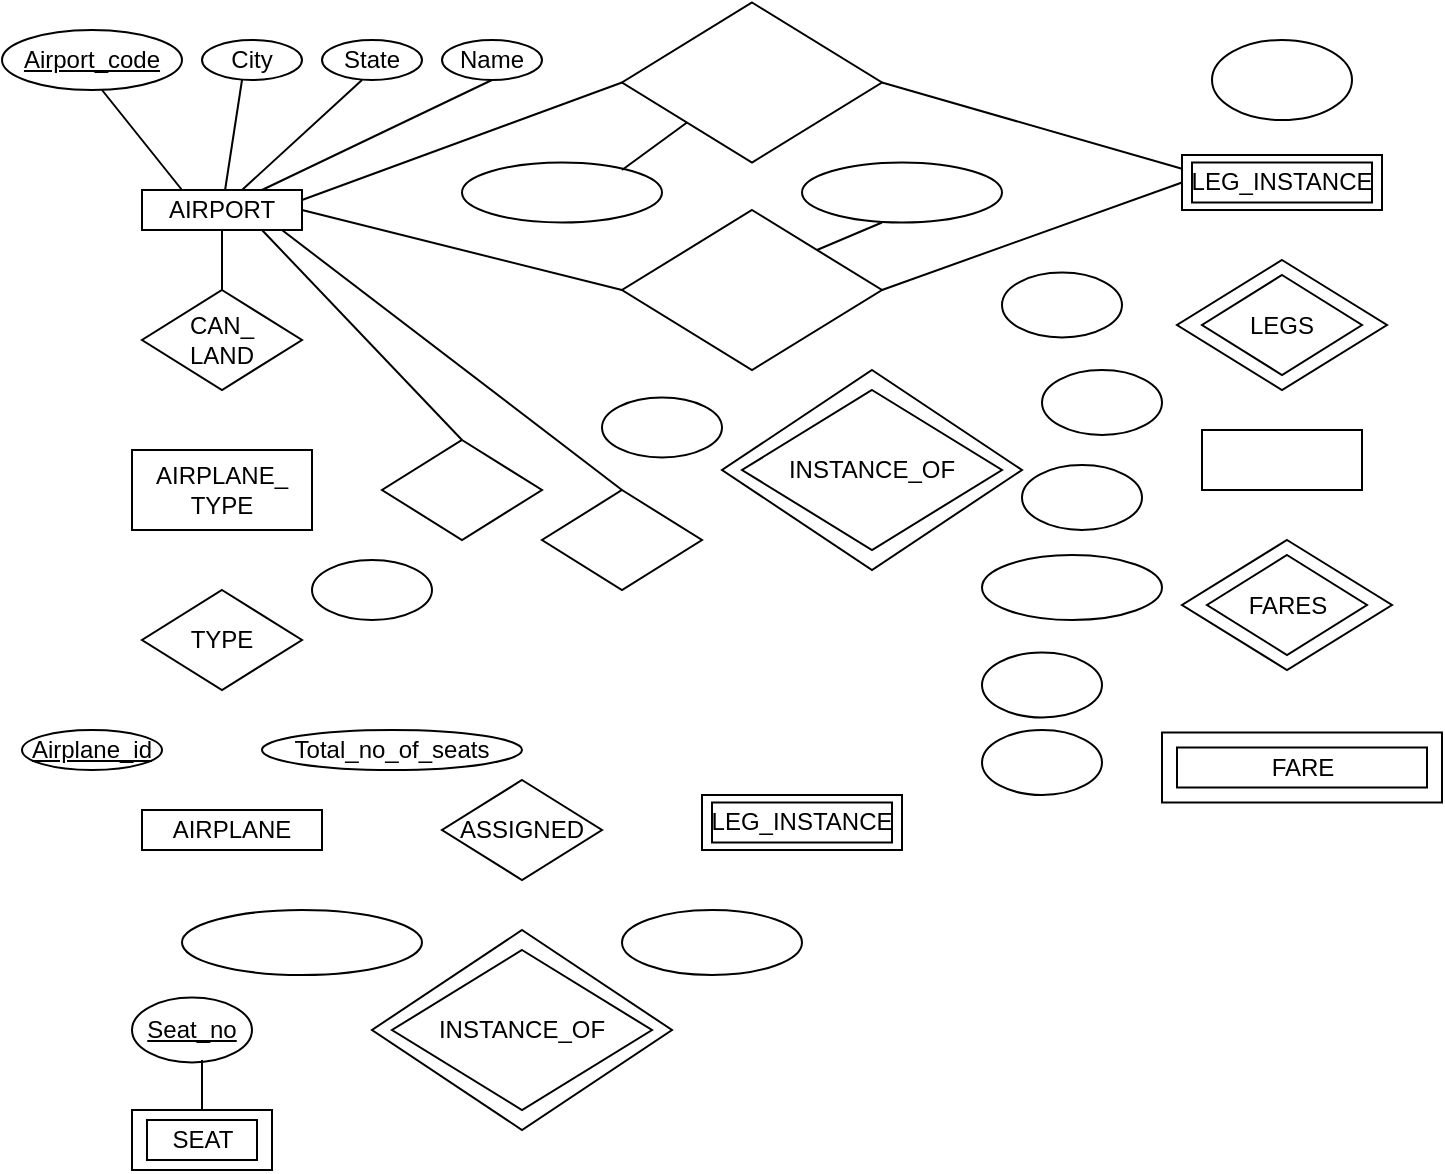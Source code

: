 <mxfile version="13.7.1" type="github">
  <diagram id="7w60Y6D1dDrkf24Q0bfc" name="Page-1">
    <mxGraphModel dx="1560" dy="632" grid="1" gridSize="10" guides="1" tooltips="1" connect="1" arrows="1" fold="1" page="1" pageScale="1" pageWidth="827" pageHeight="1169" math="0" shadow="0">
      <root>
        <mxCell id="0" />
        <mxCell id="1" parent="0" />
        <mxCell id="KQcOtN7dzlKegNRBwBD5-45" value="" style="rhombus;whiteSpace=wrap;html=1;strokeColor=#000000;" vertex="1" parent="1">
          <mxGeometry x="200" y="200" width="150" height="100" as="geometry" />
        </mxCell>
        <mxCell id="KQcOtN7dzlKegNRBwBD5-3" value="&lt;u&gt;Airport_code&lt;/u&gt;" style="ellipse;whiteSpace=wrap;html=1;strokeColor=#000000;" vertex="1" parent="1">
          <mxGeometry x="-160" y="30" width="90" height="30" as="geometry" />
        </mxCell>
        <mxCell id="KQcOtN7dzlKegNRBwBD5-7" value="City" style="ellipse;whiteSpace=wrap;html=1;strokeColor=#000000;" vertex="1" parent="1">
          <mxGeometry x="-60" y="35" width="50" height="20" as="geometry" />
        </mxCell>
        <mxCell id="KQcOtN7dzlKegNRBwBD5-8" value="Name" style="ellipse;whiteSpace=wrap;html=1;strokeColor=#000000;" vertex="1" parent="1">
          <mxGeometry x="60" y="35" width="50" height="20" as="geometry" />
        </mxCell>
        <mxCell id="KQcOtN7dzlKegNRBwBD5-9" value="State" style="ellipse;whiteSpace=wrap;html=1;strokeColor=#000000;" vertex="1" parent="1">
          <mxGeometry y="35" width="50" height="20" as="geometry" />
        </mxCell>
        <mxCell id="KQcOtN7dzlKegNRBwBD5-11" value="AIRPORT" style="rounded=0;whiteSpace=wrap;html=1;strokeColor=#000000;" vertex="1" parent="1">
          <mxGeometry x="-90" y="110" width="80" height="20" as="geometry" />
        </mxCell>
        <mxCell id="KQcOtN7dzlKegNRBwBD5-13" value="" style="endArrow=none;html=1;" edge="1" parent="1">
          <mxGeometry width="50" height="50" relative="1" as="geometry">
            <mxPoint x="-70" y="110" as="sourcePoint" />
            <mxPoint x="-110" y="60" as="targetPoint" />
          </mxGeometry>
        </mxCell>
        <mxCell id="KQcOtN7dzlKegNRBwBD5-15" value="" style="endArrow=none;html=1;" edge="1" parent="1">
          <mxGeometry width="50" height="50" relative="1" as="geometry">
            <mxPoint x="-40" y="110" as="sourcePoint" />
            <mxPoint x="20" y="55.0" as="targetPoint" />
          </mxGeometry>
        </mxCell>
        <mxCell id="KQcOtN7dzlKegNRBwBD5-16" value="" style="endArrow=none;html=1;" edge="1" parent="1" source="KQcOtN7dzlKegNRBwBD5-11">
          <mxGeometry width="50" height="50" relative="1" as="geometry">
            <mxPoint y="105.0" as="sourcePoint" />
            <mxPoint x="-40" y="55.0" as="targetPoint" />
          </mxGeometry>
        </mxCell>
        <mxCell id="KQcOtN7dzlKegNRBwBD5-17" value="" style="endArrow=none;html=1;entryX=0.5;entryY=1;entryDx=0;entryDy=0;exitX=0.75;exitY=0;exitDx=0;exitDy=0;exitPerimeter=0;" edge="1" parent="1" source="KQcOtN7dzlKegNRBwBD5-11" target="KQcOtN7dzlKegNRBwBD5-8">
          <mxGeometry width="50" height="50" relative="1" as="geometry">
            <mxPoint x="-18" y="106" as="sourcePoint" />
            <mxPoint x="30" y="65.0" as="targetPoint" />
            <Array as="points" />
          </mxGeometry>
        </mxCell>
        <mxCell id="KQcOtN7dzlKegNRBwBD5-18" value="CAN_&lt;br&gt;LAND" style="rhombus;whiteSpace=wrap;html=1;strokeColor=#000000;" vertex="1" parent="1">
          <mxGeometry x="-90" y="160" width="80" height="50" as="geometry" />
        </mxCell>
        <mxCell id="KQcOtN7dzlKegNRBwBD5-19" value="" style="endArrow=none;html=1;entryX=0.5;entryY=1;entryDx=0;entryDy=0;exitX=0.5;exitY=0;exitDx=0;exitDy=0;" edge="1" parent="1" source="KQcOtN7dzlKegNRBwBD5-18" target="KQcOtN7dzlKegNRBwBD5-11">
          <mxGeometry width="50" height="50" relative="1" as="geometry">
            <mxPoint x="180" y="340" as="sourcePoint" />
            <mxPoint x="230" y="290" as="targetPoint" />
          </mxGeometry>
        </mxCell>
        <mxCell id="KQcOtN7dzlKegNRBwBD5-20" value="AIRPLANE_&lt;br&gt;TYPE" style="rounded=0;whiteSpace=wrap;html=1;strokeColor=#000000;" vertex="1" parent="1">
          <mxGeometry x="-95" y="240" width="90" height="40" as="geometry" />
        </mxCell>
        <mxCell id="KQcOtN7dzlKegNRBwBD5-21" value="TYPE" style="rhombus;whiteSpace=wrap;html=1;strokeColor=#000000;" vertex="1" parent="1">
          <mxGeometry x="-90" y="310" width="80" height="50" as="geometry" />
        </mxCell>
        <mxCell id="KQcOtN7dzlKegNRBwBD5-22" value="AIRPLANE" style="rounded=0;whiteSpace=wrap;html=1;strokeColor=#000000;" vertex="1" parent="1">
          <mxGeometry x="-90" y="420" width="90" height="20" as="geometry" />
        </mxCell>
        <mxCell id="KQcOtN7dzlKegNRBwBD5-23" value="&lt;u&gt;Airplane_id&lt;/u&gt;" style="ellipse;whiteSpace=wrap;html=1;strokeColor=#000000;" vertex="1" parent="1">
          <mxGeometry x="-150" y="380" width="70" height="20" as="geometry" />
        </mxCell>
        <mxCell id="KQcOtN7dzlKegNRBwBD5-25" value="Total_no_of_seats" style="ellipse;whiteSpace=wrap;html=1;strokeColor=#000000;" vertex="1" parent="1">
          <mxGeometry x="-30" y="380" width="130" height="20" as="geometry" />
        </mxCell>
        <mxCell id="KQcOtN7dzlKegNRBwBD5-26" value="ASSIGNED" style="rhombus;whiteSpace=wrap;html=1;strokeColor=#000000;" vertex="1" parent="1">
          <mxGeometry x="60" y="405" width="80" height="50" as="geometry" />
        </mxCell>
        <mxCell id="KQcOtN7dzlKegNRBwBD5-27" value="" style="rounded=0;whiteSpace=wrap;html=1;strokeColor=#000000;" vertex="1" parent="1">
          <mxGeometry x="190" y="412.5" width="100" height="27.5" as="geometry" />
        </mxCell>
        <mxCell id="KQcOtN7dzlKegNRBwBD5-28" value="LEG_INSTANCE" style="rounded=0;whiteSpace=wrap;html=1;strokeColor=#000000;" vertex="1" parent="1">
          <mxGeometry x="195" y="416.25" width="90" height="20" as="geometry" />
        </mxCell>
        <mxCell id="KQcOtN7dzlKegNRBwBD5-31" value="" style="rhombus;whiteSpace=wrap;html=1;strokeColor=#000000;" vertex="1" parent="1">
          <mxGeometry x="30" y="235" width="80" height="50" as="geometry" />
        </mxCell>
        <mxCell id="KQcOtN7dzlKegNRBwBD5-32" value="" style="rhombus;whiteSpace=wrap;html=1;strokeColor=#000000;" vertex="1" parent="1">
          <mxGeometry x="110" y="260" width="80" height="50" as="geometry" />
        </mxCell>
        <mxCell id="KQcOtN7dzlKegNRBwBD5-33" value="" style="endArrow=none;html=1;entryX=0.75;entryY=1;entryDx=0;entryDy=0;exitX=0.5;exitY=0;exitDx=0;exitDy=0;" edge="1" parent="1" source="KQcOtN7dzlKegNRBwBD5-31" target="KQcOtN7dzlKegNRBwBD5-11">
          <mxGeometry width="50" height="50" relative="1" as="geometry">
            <mxPoint x="210" y="340" as="sourcePoint" />
            <mxPoint x="260" y="290" as="targetPoint" />
          </mxGeometry>
        </mxCell>
        <mxCell id="KQcOtN7dzlKegNRBwBD5-34" value="" style="endArrow=none;html=1;entryX=0.75;entryY=1;entryDx=0;entryDy=0;exitX=0.5;exitY=0;exitDx=0;exitDy=0;" edge="1" parent="1" source="KQcOtN7dzlKegNRBwBD5-32">
          <mxGeometry width="50" height="50" relative="1" as="geometry">
            <mxPoint x="130" y="240.0" as="sourcePoint" />
            <mxPoint x="-20" y="130.0" as="targetPoint" />
          </mxGeometry>
        </mxCell>
        <mxCell id="KQcOtN7dzlKegNRBwBD5-36" value="" style="rhombus;whiteSpace=wrap;html=1;strokeColor=#000000;" vertex="1" parent="1">
          <mxGeometry x="150" y="16.25" width="130" height="80" as="geometry" />
        </mxCell>
        <mxCell id="KQcOtN7dzlKegNRBwBD5-37" value="" style="rhombus;whiteSpace=wrap;html=1;strokeColor=#000000;" vertex="1" parent="1">
          <mxGeometry x="150" y="120" width="130" height="80" as="geometry" />
        </mxCell>
        <mxCell id="KQcOtN7dzlKegNRBwBD5-38" value="" style="endArrow=none;html=1;exitX=1;exitY=0.25;exitDx=0;exitDy=0;entryX=0;entryY=0.5;entryDx=0;entryDy=0;" edge="1" parent="1" source="KQcOtN7dzlKegNRBwBD5-11" target="KQcOtN7dzlKegNRBwBD5-36">
          <mxGeometry width="50" height="50" relative="1" as="geometry">
            <mxPoint x="50" y="130" as="sourcePoint" />
            <mxPoint x="100" y="80" as="targetPoint" />
          </mxGeometry>
        </mxCell>
        <mxCell id="KQcOtN7dzlKegNRBwBD5-39" value="" style="endArrow=none;html=1;exitX=1;exitY=0.5;exitDx=0;exitDy=0;entryX=0;entryY=0.5;entryDx=0;entryDy=0;" edge="1" parent="1" source="KQcOtN7dzlKegNRBwBD5-11" target="KQcOtN7dzlKegNRBwBD5-37">
          <mxGeometry width="50" height="50" relative="1" as="geometry">
            <mxPoint y="125.0" as="sourcePoint" />
            <mxPoint x="200" y="55.0" as="targetPoint" />
          </mxGeometry>
        </mxCell>
        <mxCell id="KQcOtN7dzlKegNRBwBD5-40" value="" style="rounded=0;whiteSpace=wrap;html=1;strokeColor=#000000;" vertex="1" parent="1">
          <mxGeometry x="430" y="92.5" width="100" height="27.5" as="geometry" />
        </mxCell>
        <mxCell id="KQcOtN7dzlKegNRBwBD5-41" value="LEG_INSTANCE" style="rounded=0;whiteSpace=wrap;html=1;strokeColor=#000000;" vertex="1" parent="1">
          <mxGeometry x="435" y="96.25" width="90" height="20" as="geometry" />
        </mxCell>
        <mxCell id="KQcOtN7dzlKegNRBwBD5-44" value="INSTANCE_OF" style="rhombus;whiteSpace=wrap;html=1;strokeColor=#000000;" vertex="1" parent="1">
          <mxGeometry x="210" y="210" width="130" height="80" as="geometry" />
        </mxCell>
        <mxCell id="KQcOtN7dzlKegNRBwBD5-46" value="" style="ellipse;whiteSpace=wrap;html=1;strokeColor=#000000;" vertex="1" parent="1">
          <mxGeometry x="70" y="96.25" width="100" height="30" as="geometry" />
        </mxCell>
        <mxCell id="KQcOtN7dzlKegNRBwBD5-47" value="" style="ellipse;whiteSpace=wrap;html=1;strokeColor=#000000;" vertex="1" parent="1">
          <mxGeometry x="240" y="96.25" width="100" height="30" as="geometry" />
        </mxCell>
        <mxCell id="KQcOtN7dzlKegNRBwBD5-48" value="" style="endArrow=none;html=1;exitX=1;exitY=0.5;exitDx=0;exitDy=0;entryX=0;entryY=0.25;entryDx=0;entryDy=0;" edge="1" parent="1" source="KQcOtN7dzlKegNRBwBD5-36" target="KQcOtN7dzlKegNRBwBD5-40">
          <mxGeometry width="50" height="50" relative="1" as="geometry">
            <mxPoint x="300" y="70" as="sourcePoint" />
            <mxPoint x="350" y="20" as="targetPoint" />
          </mxGeometry>
        </mxCell>
        <mxCell id="KQcOtN7dzlKegNRBwBD5-49" value="" style="endArrow=none;html=1;exitX=1;exitY=0.5;exitDx=0;exitDy=0;entryX=0;entryY=0.5;entryDx=0;entryDy=0;" edge="1" parent="1" target="KQcOtN7dzlKegNRBwBD5-40">
          <mxGeometry width="50" height="50" relative="1" as="geometry">
            <mxPoint x="280" y="160.0" as="sourcePoint" />
            <mxPoint x="430" y="203.125" as="targetPoint" />
          </mxGeometry>
        </mxCell>
        <mxCell id="KQcOtN7dzlKegNRBwBD5-50" value="" style="endArrow=none;html=1;exitX=1;exitY=0;exitDx=0;exitDy=0;" edge="1" parent="1" source="KQcOtN7dzlKegNRBwBD5-37">
          <mxGeometry width="50" height="50" relative="1" as="geometry">
            <mxPoint x="230" y="176.25" as="sourcePoint" />
            <mxPoint x="280" y="126.25" as="targetPoint" />
          </mxGeometry>
        </mxCell>
        <mxCell id="KQcOtN7dzlKegNRBwBD5-52" value="" style="endArrow=none;html=1;entryX=0;entryY=1;entryDx=0;entryDy=0;" edge="1" parent="1" target="KQcOtN7dzlKegNRBwBD5-36">
          <mxGeometry width="50" height="50" relative="1" as="geometry">
            <mxPoint x="150" y="100" as="sourcePoint" />
            <mxPoint x="300" y="42.5" as="targetPoint" />
          </mxGeometry>
        </mxCell>
        <mxCell id="KQcOtN7dzlKegNRBwBD5-53" value="" style="ellipse;whiteSpace=wrap;html=1;strokeColor=#000000;" vertex="1" parent="1">
          <mxGeometry x="445" y="35" width="70" height="40" as="geometry" />
        </mxCell>
        <mxCell id="KQcOtN7dzlKegNRBwBD5-54" value="" style="rhombus;whiteSpace=wrap;html=1;strokeColor=#000000;" vertex="1" parent="1">
          <mxGeometry x="427.5" y="145" width="105" height="65" as="geometry" />
        </mxCell>
        <mxCell id="KQcOtN7dzlKegNRBwBD5-56" value="LEGS" style="rhombus;whiteSpace=wrap;html=1;strokeColor=#000000;" vertex="1" parent="1">
          <mxGeometry x="440" y="152.5" width="80" height="50" as="geometry" />
        </mxCell>
        <mxCell id="KQcOtN7dzlKegNRBwBD5-57" value="" style="ellipse;whiteSpace=wrap;html=1;strokeColor=#000000;" vertex="1" parent="1">
          <mxGeometry x="340" y="151.25" width="60" height="32.5" as="geometry" />
        </mxCell>
        <mxCell id="KQcOtN7dzlKegNRBwBD5-58" value="" style="ellipse;whiteSpace=wrap;html=1;strokeColor=#000000;" vertex="1" parent="1">
          <mxGeometry x="360" y="200" width="60" height="32.5" as="geometry" />
        </mxCell>
        <mxCell id="KQcOtN7dzlKegNRBwBD5-59" value="" style="ellipse;whiteSpace=wrap;html=1;strokeColor=#000000;" vertex="1" parent="1">
          <mxGeometry x="350" y="247.5" width="60" height="32.5" as="geometry" />
        </mxCell>
        <mxCell id="KQcOtN7dzlKegNRBwBD5-60" value="" style="ellipse;whiteSpace=wrap;html=1;strokeColor=#000000;" vertex="1" parent="1">
          <mxGeometry x="330" y="292.5" width="90" height="32.5" as="geometry" />
        </mxCell>
        <mxCell id="KQcOtN7dzlKegNRBwBD5-61" value="" style="rounded=0;whiteSpace=wrap;html=1;strokeColor=#000000;" vertex="1" parent="1">
          <mxGeometry x="440" y="230" width="80" height="30" as="geometry" />
        </mxCell>
        <mxCell id="KQcOtN7dzlKegNRBwBD5-63" value="" style="rhombus;whiteSpace=wrap;html=1;strokeColor=#000000;" vertex="1" parent="1">
          <mxGeometry x="430" y="285" width="105" height="65" as="geometry" />
        </mxCell>
        <mxCell id="KQcOtN7dzlKegNRBwBD5-64" value="FARES" style="rhombus;whiteSpace=wrap;html=1;strokeColor=#000000;" vertex="1" parent="1">
          <mxGeometry x="442.5" y="292.5" width="80" height="50" as="geometry" />
        </mxCell>
        <mxCell id="KQcOtN7dzlKegNRBwBD5-65" value="" style="rounded=0;whiteSpace=wrap;html=1;strokeColor=#000000;" vertex="1" parent="1">
          <mxGeometry x="420" y="381.25" width="140" height="35" as="geometry" />
        </mxCell>
        <mxCell id="KQcOtN7dzlKegNRBwBD5-66" value="FARE" style="rounded=0;whiteSpace=wrap;html=1;strokeColor=#000000;" vertex="1" parent="1">
          <mxGeometry x="427.5" y="388.75" width="125" height="20" as="geometry" />
        </mxCell>
        <mxCell id="KQcOtN7dzlKegNRBwBD5-67" value="" style="ellipse;whiteSpace=wrap;html=1;strokeColor=#000000;" vertex="1" parent="1">
          <mxGeometry x="330" y="341.25" width="60" height="32.5" as="geometry" />
        </mxCell>
        <mxCell id="KQcOtN7dzlKegNRBwBD5-68" value="" style="ellipse;whiteSpace=wrap;html=1;strokeColor=#000000;" vertex="1" parent="1">
          <mxGeometry x="330" y="380" width="60" height="32.5" as="geometry" />
        </mxCell>
        <mxCell id="KQcOtN7dzlKegNRBwBD5-69" value="" style="ellipse;whiteSpace=wrap;html=1;strokeColor=#000000;" vertex="1" parent="1">
          <mxGeometry x="140" y="213.75" width="60" height="30" as="geometry" />
        </mxCell>
        <mxCell id="KQcOtN7dzlKegNRBwBD5-70" value="" style="ellipse;whiteSpace=wrap;html=1;strokeColor=#000000;" vertex="1" parent="1">
          <mxGeometry x="-5" y="295" width="60" height="30" as="geometry" />
        </mxCell>
        <mxCell id="KQcOtN7dzlKegNRBwBD5-72" value="" style="rhombus;whiteSpace=wrap;html=1;strokeColor=#000000;" vertex="1" parent="1">
          <mxGeometry x="25" y="480" width="150" height="100" as="geometry" />
        </mxCell>
        <mxCell id="KQcOtN7dzlKegNRBwBD5-73" value="INSTANCE_OF" style="rhombus;whiteSpace=wrap;html=1;strokeColor=#000000;" vertex="1" parent="1">
          <mxGeometry x="35" y="490" width="130" height="80" as="geometry" />
        </mxCell>
        <mxCell id="KQcOtN7dzlKegNRBwBD5-74" value="" style="ellipse;whiteSpace=wrap;html=1;strokeColor=#000000;" vertex="1" parent="1">
          <mxGeometry x="150" y="470" width="90" height="32.5" as="geometry" />
        </mxCell>
        <mxCell id="KQcOtN7dzlKegNRBwBD5-75" value="" style="ellipse;whiteSpace=wrap;html=1;strokeColor=#000000;" vertex="1" parent="1">
          <mxGeometry x="-70" y="470" width="120" height="32.5" as="geometry" />
        </mxCell>
        <mxCell id="KQcOtN7dzlKegNRBwBD5-76" value="&lt;u&gt;Seat_no&lt;/u&gt;" style="ellipse;whiteSpace=wrap;html=1;strokeColor=#000000;" vertex="1" parent="1">
          <mxGeometry x="-95" y="513.75" width="60" height="32.5" as="geometry" />
        </mxCell>
        <mxCell id="KQcOtN7dzlKegNRBwBD5-78" value="" style="rounded=0;whiteSpace=wrap;html=1;strokeColor=#000000;" vertex="1" parent="1">
          <mxGeometry x="-95" y="570" width="70" height="30" as="geometry" />
        </mxCell>
        <mxCell id="KQcOtN7dzlKegNRBwBD5-79" value="SEAT" style="rounded=0;whiteSpace=wrap;html=1;strokeColor=#000000;" vertex="1" parent="1">
          <mxGeometry x="-87.5" y="575" width="55" height="20" as="geometry" />
        </mxCell>
        <mxCell id="KQcOtN7dzlKegNRBwBD5-80" value="" style="endArrow=none;html=1;exitX=0.5;exitY=0;exitDx=0;exitDy=0;" edge="1" parent="1" source="KQcOtN7dzlKegNRBwBD5-78">
          <mxGeometry width="50" height="50" relative="1" as="geometry">
            <mxPoint x="-110" y="595" as="sourcePoint" />
            <mxPoint x="-60" y="545" as="targetPoint" />
          </mxGeometry>
        </mxCell>
      </root>
    </mxGraphModel>
  </diagram>
</mxfile>
